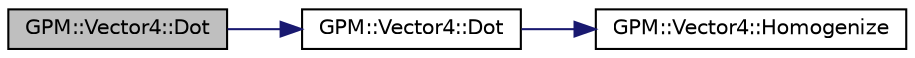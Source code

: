 digraph "GPM::Vector4::Dot"
{
 // INTERACTIVE_SVG=YES
 // LATEX_PDF_SIZE
  edge [fontname="Helvetica",fontsize="10",labelfontname="Helvetica",labelfontsize="10"];
  node [fontname="Helvetica",fontsize="10",shape=record];
  rankdir="LR";
  Node157 [label="GPM::Vector4::Dot",height=0.2,width=0.4,color="black", fillcolor="grey75", style="filled", fontcolor="black",tooltip="Calculate the dot product between two vectors."];
  Node157 -> Node158 [color="midnightblue",fontsize="10",style="solid",fontname="Helvetica"];
  Node158 [label="GPM::Vector4::Dot",height=0.2,width=0.4,color="black", fillcolor="white", style="filled",URL="$struct_g_p_m_1_1_vector4.html#ac50c90697eb147f8b04afeb674aa544e",tooltip="Calculate the dot product with other vector."];
  Node158 -> Node159 [color="midnightblue",fontsize="10",style="solid",fontname="Helvetica"];
  Node159 [label="GPM::Vector4::Homogenize",height=0.2,width=0.4,color="black", fillcolor="white", style="filled",URL="$struct_g_p_m_1_1_vector4.html#a314de04937269efa8179b1c8043ea3f4",tooltip="Homogenize the vector."];
}
